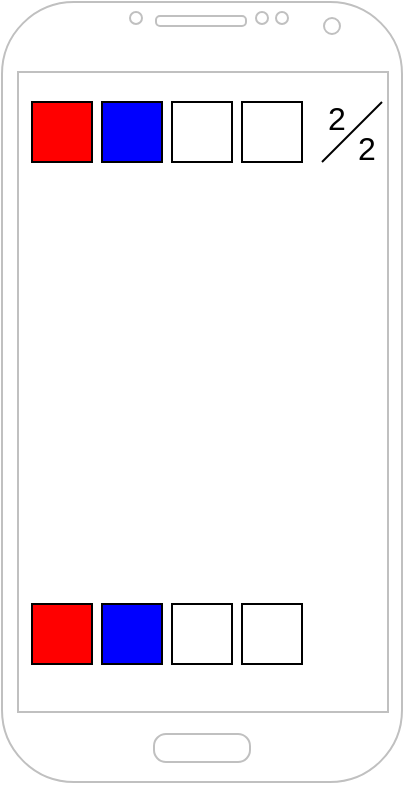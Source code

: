<mxfile version="13.7.6" type="device"><diagram id="RKQjK_69uq6_P1o9E2Rh" name="Page-1"><mxGraphModel dx="813" dy="435" grid="1" gridSize="10" guides="1" tooltips="1" connect="1" arrows="1" fold="1" page="1" pageScale="1" pageWidth="850" pageHeight="1100" math="0" shadow="0"><root><mxCell id="0"/><mxCell id="1" parent="0"/><mxCell id="bLQ7TxsZ9vNQDeZL237K-1" value="" style="verticalLabelPosition=bottom;verticalAlign=top;html=1;shadow=0;dashed=0;strokeWidth=1;shape=mxgraph.android.phone2;strokeColor=#c0c0c0;" vertex="1" parent="1"><mxGeometry x="80" y="80" width="200" height="390" as="geometry"/></mxCell><mxCell id="bLQ7TxsZ9vNQDeZL237K-2" value="" style="rounded=0;whiteSpace=wrap;html=1;fillColor=#FF0000;" vertex="1" parent="1"><mxGeometry x="95" y="381" width="30" height="30" as="geometry"/></mxCell><mxCell id="bLQ7TxsZ9vNQDeZL237K-3" value="" style="rounded=0;whiteSpace=wrap;html=1;fillColor=#0000FF;" vertex="1" parent="1"><mxGeometry x="130" y="381" width="30" height="30" as="geometry"/></mxCell><mxCell id="bLQ7TxsZ9vNQDeZL237K-4" value="" style="rounded=0;whiteSpace=wrap;html=1;" vertex="1" parent="1"><mxGeometry x="165" y="381" width="30" height="30" as="geometry"/></mxCell><mxCell id="bLQ7TxsZ9vNQDeZL237K-5" value="" style="rounded=0;whiteSpace=wrap;html=1;" vertex="1" parent="1"><mxGeometry x="200" y="381" width="30" height="30" as="geometry"/></mxCell><mxCell id="bLQ7TxsZ9vNQDeZL237K-8" value="" style="rounded=0;whiteSpace=wrap;html=1;fillColor=#0000FF;" vertex="1" parent="1"><mxGeometry x="130" y="130" width="30" height="30" as="geometry"/></mxCell><mxCell id="bLQ7TxsZ9vNQDeZL237K-9" value="" style="rounded=0;whiteSpace=wrap;html=1;fillColor=#FF0000;" vertex="1" parent="1"><mxGeometry x="95" y="130" width="30" height="30" as="geometry"/></mxCell><mxCell id="bLQ7TxsZ9vNQDeZL237K-10" value="" style="rounded=0;whiteSpace=wrap;html=1;" vertex="1" parent="1"><mxGeometry x="165" y="130" width="30" height="30" as="geometry"/></mxCell><mxCell id="bLQ7TxsZ9vNQDeZL237K-11" value="" style="rounded=0;whiteSpace=wrap;html=1;" vertex="1" parent="1"><mxGeometry x="200" y="130" width="30" height="30" as="geometry"/></mxCell><mxCell id="bLQ7TxsZ9vNQDeZL237K-12" value="" style="rounded=0;whiteSpace=wrap;html=1;fillColor=#FF0000;" vertex="1" parent="1"><mxGeometry x="95" y="381" width="30" height="30" as="geometry"/></mxCell><mxCell id="bLQ7TxsZ9vNQDeZL237K-13" value="" style="rounded=0;whiteSpace=wrap;html=1;fillColor=#0000FF;" vertex="1" parent="1"><mxGeometry x="130" y="381" width="30" height="30" as="geometry"/></mxCell><mxCell id="bLQ7TxsZ9vNQDeZL237K-14" value="" style="rounded=0;whiteSpace=wrap;html=1;" vertex="1" parent="1"><mxGeometry x="165" y="381" width="30" height="30" as="geometry"/></mxCell><mxCell id="bLQ7TxsZ9vNQDeZL237K-19" value="" style="group" vertex="1" connectable="0" parent="1"><mxGeometry x="240" y="130" width="30" height="30" as="geometry"/></mxCell><mxCell id="bLQ7TxsZ9vNQDeZL237K-15" value="2" style="text;html=1;strokeColor=none;fillColor=none;align=center;verticalAlign=middle;whiteSpace=wrap;rounded=0;strokeWidth=1;fontSize=16;" vertex="1" parent="bLQ7TxsZ9vNQDeZL237K-19"><mxGeometry width="15" height="15" as="geometry"/></mxCell><mxCell id="bLQ7TxsZ9vNQDeZL237K-16" value="2" style="text;html=1;strokeColor=none;fillColor=none;align=center;verticalAlign=middle;whiteSpace=wrap;rounded=0;fontSize=16;" vertex="1" parent="bLQ7TxsZ9vNQDeZL237K-19"><mxGeometry x="15" y="15" width="15" height="15" as="geometry"/></mxCell><mxCell id="bLQ7TxsZ9vNQDeZL237K-17" value="" style="endArrow=none;html=1;" edge="1" parent="bLQ7TxsZ9vNQDeZL237K-19"><mxGeometry width="50" height="50" relative="1" as="geometry"><mxPoint y="30" as="sourcePoint"/><mxPoint x="30" as="targetPoint"/></mxGeometry></mxCell></root></mxGraphModel></diagram></mxfile>